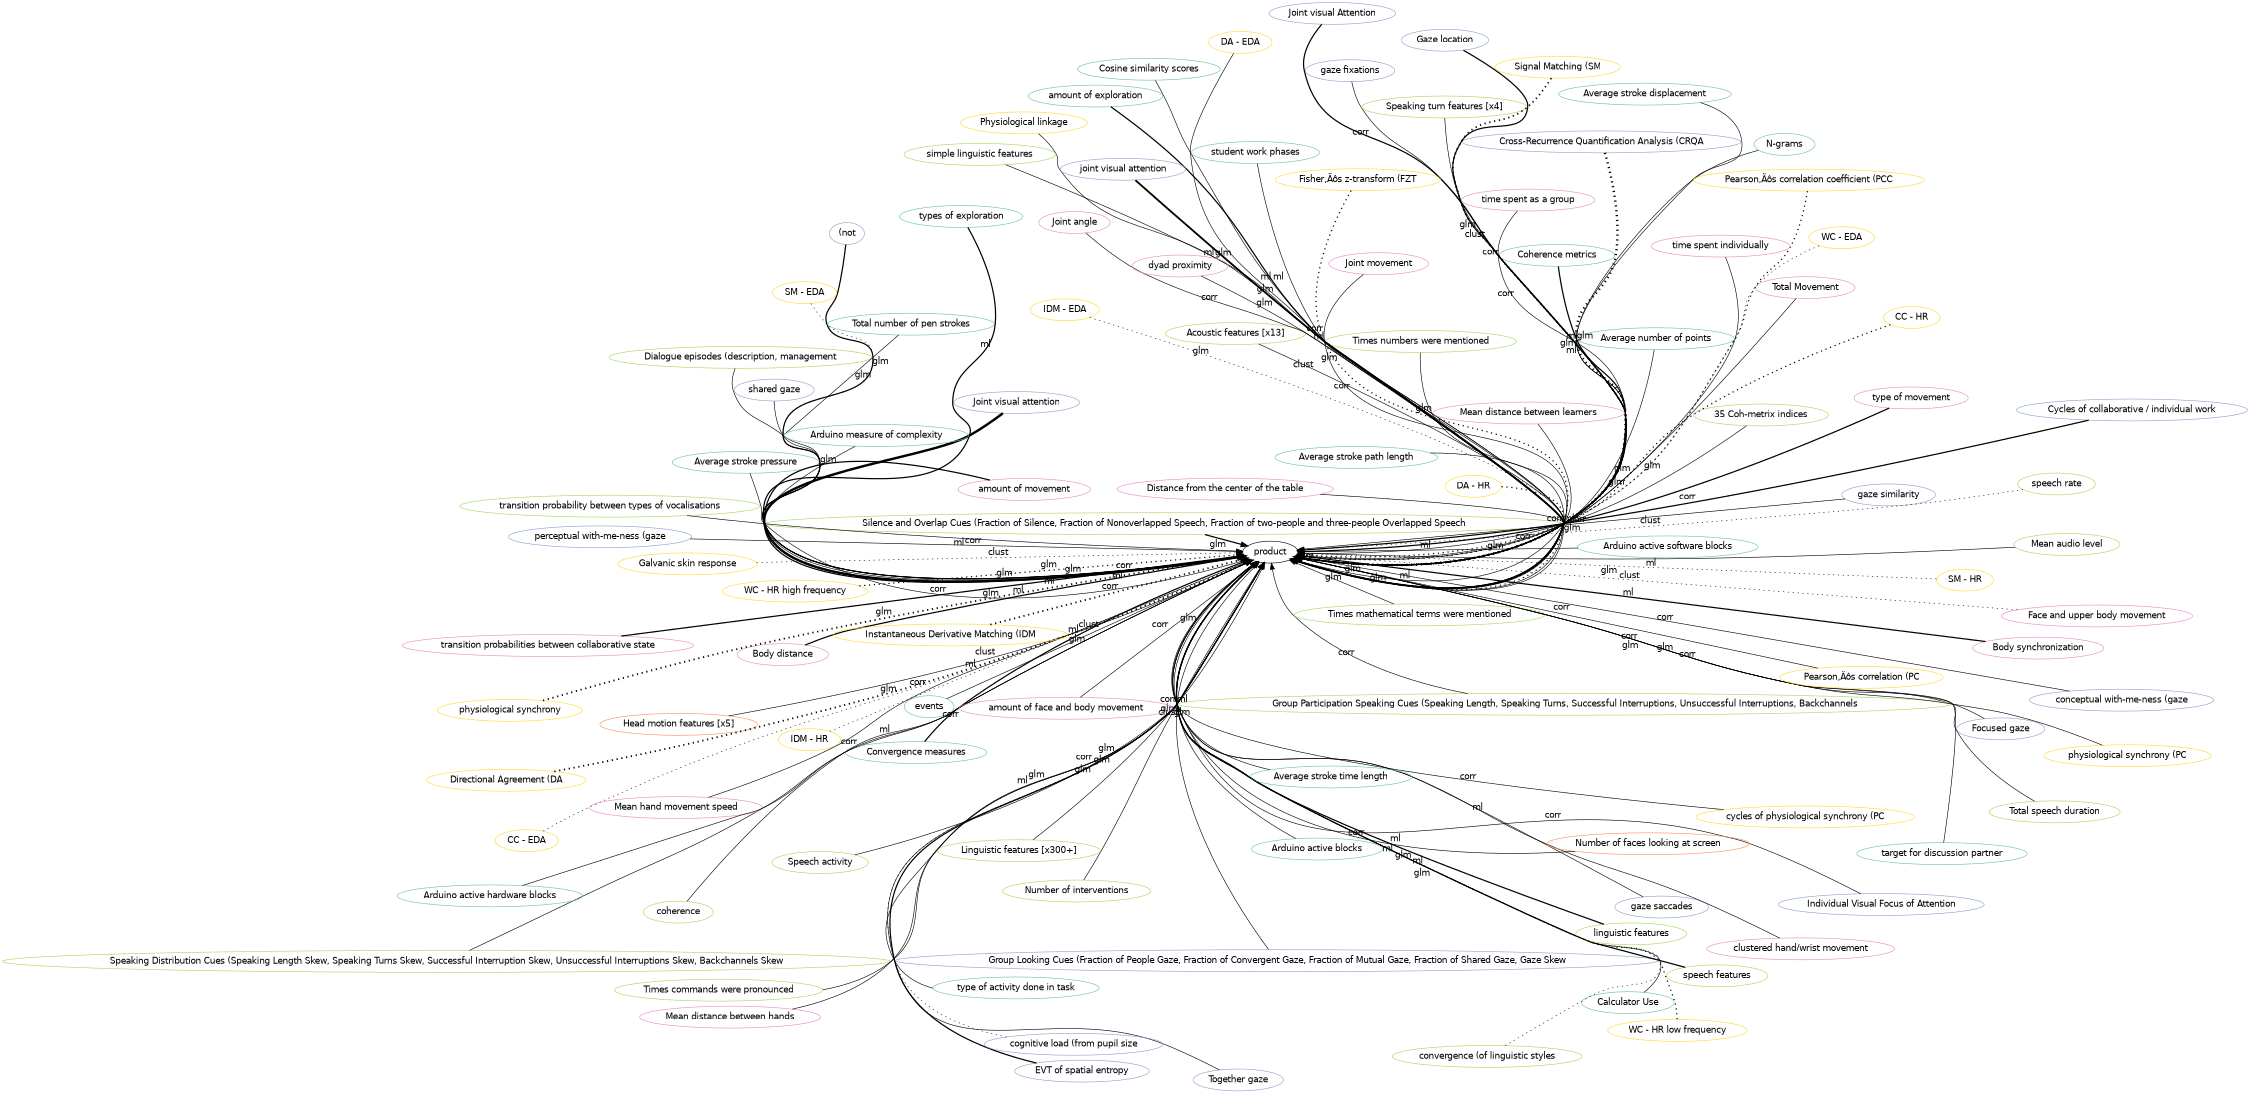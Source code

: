 digraph world {
        size="15,15";
        layout=neato
        graph [fontname = "helvetica"];
        node [fontname = "helvetica", colorscheme=set28];
        edge [fontname = "helvetica", colorscheme=set28];

	"product" [href="index.svg"];
	"Focused gaze" [href="https://scholar.google.com/scholar?hl=en&q=An%20Interactive%20Table%20for%20Supporting%20Participation%20Balance%20in%20Face-to-Face%20Collaborative%20Learning", color="3"];
	"Together gaze" [href="https://scholar.google.com/scholar?hl=en&q=An%20Interactive%20Table%20for%20Supporting%20Participation%20Balance%20in%20Face-to-Face%20Collaborative%20Learning", color="3"];
	"Physiological linkage" [href="https://scholar.google.com/scholar?hl=en&q=An%20Interactive%20Table%20for%20Supporting%20Participation%20Balance%20in%20Face-to-Face%20Collaborative%20Learning", color="6"];
	"Group Participation Speaking Cues (Speaking Length, Speaking Turns, Successful Interruptions, Unsuccessful Interruptions, Backchannels" [href="https://scholar.google.com/scholar?hl=en&q=An%20Interactive%20Table%20for%20Supporting%20Participation%20Balance%20in%20Face-to-Face%20Collaborative%20Learning", color="5"];
	"Silence and Overlap Cues (Fraction of Silence, Fraction of Nonoverlapped Speech, Fraction of two-people and three-people Overlapped Speech" [href="https://scholar.google.com/scholar?hl=en&q=An%20Interactive%20Table%20for%20Supporting%20Participation%20Balance%20in%20Face-to-Face%20Collaborative%20Learning", color="5"];
	"Speaking Distribution Cues (Speaking Length Skew, Speaking Turns Skew, Successful Interruption Skew, Unsuccessful Interruptions Skew, Backchannels Skew" [href="https://scholar.google.com/scholar?hl=en&q=An%20Interactive%20Table%20for%20Supporting%20Participation%20Balance%20in%20Face-to-Face%20Collaborative%20Learning", color="5"];
	"Individual Visual Focus of Attention" [href="https://scholar.google.com/scholar?hl=en&q=An%20Interactive%20Table%20for%20Supporting%20Participation%20Balance%20in%20Face-to-Face%20Collaborative%20Learning", color="3"];
	"Group Looking Cues (Fraction of People Gaze, Fraction of Convergent Gaze, Fraction of Mutual Gaze, Fraction of Shared Gaze, Gaze Skew" [href="https://scholar.google.com/scholar?hl=en&q=An%20Interactive%20Table%20for%20Supporting%20Participation%20Balance%20in%20Face-to-Face%20Collaborative%20Learning", color="3"];
	"Silence and Overlap Cues (Fraction of Silence, Fraction of Nonoverlapped Speech, Fraction of two-people and three-people Overlapped Speech" [href="https://scholar.google.com/scholar?hl=en&q=An%20Interactive%20Table%20for%20Supporting%20Participation%20Balance%20in%20Face-to-Face%20Collaborative%20Learning", color="5"];
	"speech features" [href="https://scholar.google.com/scholar?hl=en&q=An%20Interactive%20Table%20for%20Supporting%20Participation%20Balance%20in%20Face-to-Face%20Collaborative%20Learning", color="5"];
	"linguistic features" [href="https://scholar.google.com/scholar?hl=en&q=An%20Interactive%20Table%20for%20Supporting%20Participation%20Balance%20in%20Face-to-Face%20Collaborative%20Learning", color="5"];
	"speech features" [href="https://scholar.google.com/scholar?hl=en&q=An%20Interactive%20Table%20for%20Supporting%20Participation%20Balance%20in%20Face-to-Face%20Collaborative%20Learning", color="5"];
	"linguistic features" [href="https://scholar.google.com/scholar?hl=en&q=An%20Interactive%20Table%20for%20Supporting%20Participation%20Balance%20in%20Face-to-Face%20Collaborative%20Learning", color="5"];
	"perceptual with-me-ness (gaze" [href="https://scholar.google.com/scholar?hl=en&q=An%20Interactive%20Table%20for%20Supporting%20Participation%20Balance%20in%20Face-to-Face%20Collaborative%20Learning", color="3"];
	"conceptual with-me-ness (gaze" [href="https://scholar.google.com/scholar?hl=en&q=An%20Interactive%20Table%20for%20Supporting%20Participation%20Balance%20in%20Face-to-Face%20Collaborative%20Learning", color="3"];
	"gaze similarity" [href="https://scholar.google.com/scholar?hl=en&q=An%20Interactive%20Table%20for%20Supporting%20Participation%20Balance%20in%20Face-to-Face%20Collaborative%20Learning", color="3"];
	"gaze fixations" [href="https://scholar.google.com/scholar?hl=en&q=An%20Interactive%20Table%20for%20Supporting%20Participation%20Balance%20in%20Face-to-Face%20Collaborative%20Learning", color="3"];
	"gaze saccades" [href="https://scholar.google.com/scholar?hl=en&q=An%20Interactive%20Table%20for%20Supporting%20Participation%20Balance%20in%20Face-to-Face%20Collaborative%20Learning", color="3"];
	"clustered hand/wrist movement" [href="https://scholar.google.com/scholar?hl=en&q=An%20Interactive%20Table%20for%20Supporting%20Participation%20Balance%20in%20Face-to-Face%20Collaborative%20Learning", color="4"];
	"(not" [href="https://scholar.google.com/scholar?hl=en&q=An%20Interactive%20Table%20for%20Supporting%20Participation%20Balance%20in%20Face-to-Face%20Collaborative%20Learning", color="3"];
	"(not" [href="https://scholar.google.com/scholar?hl=en&q=An%20Interactive%20Table%20for%20Supporting%20Participation%20Balance%20in%20Face-to-Face%20Collaborative%20Learning", color="3"];
	"Dialogue episodes (description, management" [href="https://scholar.google.com/scholar?hl=en&q=An%20Interactive%20Table%20for%20Supporting%20Participation%20Balance%20in%20Face-to-Face%20Collaborative%20Learning", color="5"];
	"Joint visual attention" [href="https://scholar.google.com/scholar?hl=en&q=An%20Interactive%20Table%20for%20Supporting%20Participation%20Balance%20in%20Face-to-Face%20Collaborative%20Learning", color="3"];
	"events" [href="https://scholar.google.com/scholar?hl=en&q=An%20Interactive%20Table%20for%20Supporting%20Participation%20Balance%20in%20Face-to-Face%20Collaborative%20Learning", color="1"];
	"Joint visual attention" [href="https://scholar.google.com/scholar?hl=en&q=An%20Interactive%20Table%20for%20Supporting%20Participation%20Balance%20in%20Face-to-Face%20Collaborative%20Learning", color="3"];
	"Convergence measures" [href="https://scholar.google.com/scholar?hl=en&q=An%20Interactive%20Table%20for%20Supporting%20Participation%20Balance%20in%20Face-to-Face%20Collaborative%20Learning", color="1"];
	"Joint visual attention" [href="https://scholar.google.com/scholar?hl=en&q=An%20Interactive%20Table%20for%20Supporting%20Participation%20Balance%20in%20Face-to-Face%20Collaborative%20Learning", color="3"];
	"Coherence metrics" [href="https://scholar.google.com/scholar?hl=en&q=An%20Interactive%20Table%20for%20Supporting%20Participation%20Balance%20in%20Face-to-Face%20Collaborative%20Learning", color="1"];
	"N-grams" [href="https://scholar.google.com/scholar?hl=en&q=An%20Interactive%20Table%20for%20Supporting%20Participation%20Balance%20in%20Face-to-Face%20Collaborative%20Learning", color="1"];
	"Cosine similarity scores" [href="https://scholar.google.com/scholar?hl=en&q=An%20Interactive%20Table%20for%20Supporting%20Participation%20Balance%20in%20Face-to-Face%20Collaborative%20Learning", color="1"];
	"Convergence measures" [href="https://scholar.google.com/scholar?hl=en&q=An%20Interactive%20Table%20for%20Supporting%20Participation%20Balance%20in%20Face-to-Face%20Collaborative%20Learning", color="1"];
	"Coherence metrics" [href="https://scholar.google.com/scholar?hl=en&q=An%20Interactive%20Table%20for%20Supporting%20Participation%20Balance%20in%20Face-to-Face%20Collaborative%20Learning", color="1"];
	"Joint visual attention" [href="https://scholar.google.com/scholar?hl=en&q=An%20Interactive%20Table%20for%20Supporting%20Participation%20Balance%20in%20Face-to-Face%20Collaborative%20Learning", color="3"];
	"Calculator Use" [href="https://scholar.google.com/scholar?hl=en&q=An%20Interactive%20Table%20for%20Supporting%20Participation%20Balance%20in%20Face-to-Face%20Collaborative%20Learning", color="1"];
	"Total Movement" [href="https://scholar.google.com/scholar?hl=en&q=An%20Interactive%20Table%20for%20Supporting%20Participation%20Balance%20in%20Face-to-Face%20Collaborative%20Learning", color="4"];
	"Distance from the center of the table" [href="https://scholar.google.com/scholar?hl=en&q=An%20Interactive%20Table%20for%20Supporting%20Participation%20Balance%20in%20Face-to-Face%20Collaborative%20Learning", color="4"];
	"Number of interventions" [href="https://scholar.google.com/scholar?hl=en&q=An%20Interactive%20Table%20for%20Supporting%20Participation%20Balance%20in%20Face-to-Face%20Collaborative%20Learning", color="5"];
	"Total speech duration" [href="https://scholar.google.com/scholar?hl=en&q=An%20Interactive%20Table%20for%20Supporting%20Participation%20Balance%20in%20Face-to-Face%20Collaborative%20Learning", color="5"];
	"Times numbers were mentioned" [href="https://scholar.google.com/scholar?hl=en&q=An%20Interactive%20Table%20for%20Supporting%20Participation%20Balance%20in%20Face-to-Face%20Collaborative%20Learning", color="5"];
	"Times mathematical terms were mentioned" [href="https://scholar.google.com/scholar?hl=en&q=An%20Interactive%20Table%20for%20Supporting%20Participation%20Balance%20in%20Face-to-Face%20Collaborative%20Learning", color="5"];
	"Times commands were pronounced" [href="https://scholar.google.com/scholar?hl=en&q=An%20Interactive%20Table%20for%20Supporting%20Participation%20Balance%20in%20Face-to-Face%20Collaborative%20Learning", color="5"];
	"Total number of pen strokes" [href="https://scholar.google.com/scholar?hl=en&q=An%20Interactive%20Table%20for%20Supporting%20Participation%20Balance%20in%20Face-to-Face%20Collaborative%20Learning", color="1"];
	"Average number of points" [href="https://scholar.google.com/scholar?hl=en&q=An%20Interactive%20Table%20for%20Supporting%20Participation%20Balance%20in%20Face-to-Face%20Collaborative%20Learning", color="1"];
	"Average stroke time length" [href="https://scholar.google.com/scholar?hl=en&q=An%20Interactive%20Table%20for%20Supporting%20Participation%20Balance%20in%20Face-to-Face%20Collaborative%20Learning", color="1"];
	"Average stroke path length" [href="https://scholar.google.com/scholar?hl=en&q=An%20Interactive%20Table%20for%20Supporting%20Participation%20Balance%20in%20Face-to-Face%20Collaborative%20Learning", color="1"];
	"Average stroke displacement" [href="https://scholar.google.com/scholar?hl=en&q=An%20Interactive%20Table%20for%20Supporting%20Participation%20Balance%20in%20Face-to-Face%20Collaborative%20Learning", color="1"];
	"Average stroke pressure" [href="https://scholar.google.com/scholar?hl=en&q=An%20Interactive%20Table%20for%20Supporting%20Participation%20Balance%20in%20Face-to-Face%20Collaborative%20Learning", color="1"];
	"transition probability between types of vocalisations" [href="https://scholar.google.com/scholar?hl=en&q=An%20Interactive%20Table%20for%20Supporting%20Participation%20Balance%20in%20Face-to-Face%20Collaborative%20Learning", color="5"];
	"amount of exploration" [href="https://scholar.google.com/scholar?hl=en&q=An%20Interactive%20Table%20for%20Supporting%20Participation%20Balance%20in%20Face-to-Face%20Collaborative%20Learning", color="1"];
	"types of exploration" [href="https://scholar.google.com/scholar?hl=en&q=An%20Interactive%20Table%20for%20Supporting%20Participation%20Balance%20in%20Face-to-Face%20Collaborative%20Learning", color="1"];
	"amount of movement" [href="https://scholar.google.com/scholar?hl=en&q=An%20Interactive%20Table%20for%20Supporting%20Participation%20Balance%20in%20Face-to-Face%20Collaborative%20Learning", color="4"];
	"type of movement" [href="https://scholar.google.com/scholar?hl=en&q=An%20Interactive%20Table%20for%20Supporting%20Participation%20Balance%20in%20Face-to-Face%20Collaborative%20Learning", color="4"];
	"Body synchronization" [href="https://scholar.google.com/scholar?hl=en&q=An%20Interactive%20Table%20for%20Supporting%20Participation%20Balance%20in%20Face-to-Face%20Collaborative%20Learning", color="4"];
	"Body distance" [href="https://scholar.google.com/scholar?hl=en&q=An%20Interactive%20Table%20for%20Supporting%20Participation%20Balance%20in%20Face-to-Face%20Collaborative%20Learning", color="4"];
	"amount of exploration" [href="https://scholar.google.com/scholar?hl=en&q=An%20Interactive%20Table%20for%20Supporting%20Participation%20Balance%20in%20Face-to-Face%20Collaborative%20Learning", color="1"];
	"types of exploration" [href="https://scholar.google.com/scholar?hl=en&q=An%20Interactive%20Table%20for%20Supporting%20Participation%20Balance%20in%20Face-to-Face%20Collaborative%20Learning", color="1"];
	"amount of movement" [href="https://scholar.google.com/scholar?hl=en&q=An%20Interactive%20Table%20for%20Supporting%20Participation%20Balance%20in%20Face-to-Face%20Collaborative%20Learning", color="4"];
	"type of movement" [href="https://scholar.google.com/scholar?hl=en&q=An%20Interactive%20Table%20for%20Supporting%20Participation%20Balance%20in%20Face-to-Face%20Collaborative%20Learning", color="4"];
	"Body synchronization" [href="https://scholar.google.com/scholar?hl=en&q=An%20Interactive%20Table%20for%20Supporting%20Participation%20Balance%20in%20Face-to-Face%20Collaborative%20Learning", color="4"];
	"Body distance" [href="https://scholar.google.com/scholar?hl=en&q=An%20Interactive%20Table%20for%20Supporting%20Participation%20Balance%20in%20Face-to-Face%20Collaborative%20Learning", color="4"];
	"physiological synchrony (PC" [href="https://scholar.google.com/scholar?hl=en&q=An%20Interactive%20Table%20for%20Supporting%20Participation%20Balance%20in%20Face-to-Face%20Collaborative%20Learning", color="6"];
	"cycles of physiological synchrony (PC" [href="https://scholar.google.com/scholar?hl=en&q=An%20Interactive%20Table%20for%20Supporting%20Participation%20Balance%20in%20Face-to-Face%20Collaborative%20Learning", color="6"];
	"speech rate" [href="https://scholar.google.com/scholar?hl=en&q=An%20Interactive%20Table%20for%20Supporting%20Participation%20Balance%20in%20Face-to-Face%20Collaborative%20Learning", color="5"];
	"Face and upper body movement" [href="https://scholar.google.com/scholar?hl=en&q=An%20Interactive%20Table%20for%20Supporting%20Participation%20Balance%20in%20Face-to-Face%20Collaborative%20Learning", color="4"];
	"Galvanic skin response" [href="https://scholar.google.com/scholar?hl=en&q=An%20Interactive%20Table%20for%20Supporting%20Participation%20Balance%20in%20Face-to-Face%20Collaborative%20Learning", color="6"];
	"Cycles of collaborative / individual work" [href="https://scholar.google.com/scholar?hl=en&q=An%20Interactive%20Table%20for%20Supporting%20Participation%20Balance%20in%20Face-to-Face%20Collaborative%20Learning", color="3"];
	"Cycles of collaborative / individual work" [href="https://scholar.google.com/scholar?hl=en&q=An%20Interactive%20Table%20for%20Supporting%20Participation%20Balance%20in%20Face-to-Face%20Collaborative%20Learning", color="3"];
	"Gaze location" [href="https://scholar.google.com/scholar?hl=en&q=An%20Interactive%20Table%20for%20Supporting%20Participation%20Balance%20in%20Face-to-Face%20Collaborative%20Learning", color="3"];
	"Gaze location" [href="https://scholar.google.com/scholar?hl=en&q=An%20Interactive%20Table%20for%20Supporting%20Participation%20Balance%20in%20Face-to-Face%20Collaborative%20Learning", color="3"];
	"Joint visual Attention" [href="https://scholar.google.com/scholar?hl=en&q=An%20Interactive%20Table%20for%20Supporting%20Participation%20Balance%20in%20Face-to-Face%20Collaborative%20Learning", color="3"];
	"Joint visual Attention" [href="https://scholar.google.com/scholar?hl=en&q=An%20Interactive%20Table%20for%20Supporting%20Participation%20Balance%20in%20Face-to-Face%20Collaborative%20Learning", color="3"];
	"Cross-Recurrence Quantification Analysis (CRQA" [href="https://scholar.google.com/scholar?hl=en&q=An%20Interactive%20Table%20for%20Supporting%20Participation%20Balance%20in%20Face-to-Face%20Collaborative%20Learning", color="3"];
	"Cross-Recurrence Quantification Analysis (CRQA" [href="https://scholar.google.com/scholar?hl=en&q=An%20Interactive%20Table%20for%20Supporting%20Participation%20Balance%20in%20Face-to-Face%20Collaborative%20Learning", color="3"];
	"Cross-Recurrence Quantification Analysis (CRQA" [href="https://scholar.google.com/scholar?hl=en&q=An%20Interactive%20Table%20for%20Supporting%20Participation%20Balance%20in%20Face-to-Face%20Collaborative%20Learning", color="3"];
	"Cross-Recurrence Quantification Analysis (CRQA" [href="https://scholar.google.com/scholar?hl=en&q=An%20Interactive%20Table%20for%20Supporting%20Participation%20Balance%20in%20Face-to-Face%20Collaborative%20Learning", color="3"];
	"convergence (of linguistic styles" [href="https://scholar.google.com/scholar?hl=en&q=An%20Interactive%20Table%20for%20Supporting%20Participation%20Balance%20in%20Face-to-Face%20Collaborative%20Learning", color="5"];
	"coherence" [href="https://scholar.google.com/scholar?hl=en&q=An%20Interactive%20Table%20for%20Supporting%20Participation%20Balance%20in%20Face-to-Face%20Collaborative%20Learning", color="5"];
	"simple linguistic features" [href="https://scholar.google.com/scholar?hl=en&q=An%20Interactive%20Table%20for%20Supporting%20Participation%20Balance%20in%20Face-to-Face%20Collaborative%20Learning", color="5"];
	"35 Coh-metrix indices" [href="https://scholar.google.com/scholar?hl=en&q=An%20Interactive%20Table%20for%20Supporting%20Participation%20Balance%20in%20Face-to-Face%20Collaborative%20Learning", color="5"];
	"SM - EDA" [href="https://scholar.google.com/scholar?hl=en&q=An%20Interactive%20Table%20for%20Supporting%20Participation%20Balance%20in%20Face-to-Face%20Collaborative%20Learning", color="6"];
	"IDM - EDA" [href="https://scholar.google.com/scholar?hl=en&q=An%20Interactive%20Table%20for%20Supporting%20Participation%20Balance%20in%20Face-to-Face%20Collaborative%20Learning", color="6"];
	"DA - EDA" [href="https://scholar.google.com/scholar?hl=en&q=An%20Interactive%20Table%20for%20Supporting%20Participation%20Balance%20in%20Face-to-Face%20Collaborative%20Learning", color="6"];
	"CC - EDA" [href="https://scholar.google.com/scholar?hl=en&q=An%20Interactive%20Table%20for%20Supporting%20Participation%20Balance%20in%20Face-to-Face%20Collaborative%20Learning", color="6"];
	"WC - EDA" [href="https://scholar.google.com/scholar?hl=en&q=An%20Interactive%20Table%20for%20Supporting%20Participation%20Balance%20in%20Face-to-Face%20Collaborative%20Learning", color="6"];
	"SM - HR" [href="https://scholar.google.com/scholar?hl=en&q=An%20Interactive%20Table%20for%20Supporting%20Participation%20Balance%20in%20Face-to-Face%20Collaborative%20Learning", color="6"];
	"IDM - HR" [href="https://scholar.google.com/scholar?hl=en&q=An%20Interactive%20Table%20for%20Supporting%20Participation%20Balance%20in%20Face-to-Face%20Collaborative%20Learning", color="6"];
	"DA - HR" [href="https://scholar.google.com/scholar?hl=en&q=An%20Interactive%20Table%20for%20Supporting%20Participation%20Balance%20in%20Face-to-Face%20Collaborative%20Learning", color="6"];
	"CC - HR" [href="https://scholar.google.com/scholar?hl=en&q=An%20Interactive%20Table%20for%20Supporting%20Participation%20Balance%20in%20Face-to-Face%20Collaborative%20Learning", color="6"];
	"WC - HR low frequency" [href="https://scholar.google.com/scholar?hl=en&q=An%20Interactive%20Table%20for%20Supporting%20Participation%20Balance%20in%20Face-to-Face%20Collaborative%20Learning", color="6"];
	"WC - HR high frequency" [href="https://scholar.google.com/scholar?hl=en&q=An%20Interactive%20Table%20for%20Supporting%20Participation%20Balance%20in%20Face-to-Face%20Collaborative%20Learning", color="6"];
	"DA - HR" [href="https://scholar.google.com/scholar?hl=en&q=An%20Interactive%20Table%20for%20Supporting%20Participation%20Balance%20in%20Face-to-Face%20Collaborative%20Learning", color="6"];
	"CC - HR" [href="https://scholar.google.com/scholar?hl=en&q=An%20Interactive%20Table%20for%20Supporting%20Participation%20Balance%20in%20Face-to-Face%20Collaborative%20Learning", color="6"];
	"WC - HR low frequency" [href="https://scholar.google.com/scholar?hl=en&q=An%20Interactive%20Table%20for%20Supporting%20Participation%20Balance%20in%20Face-to-Face%20Collaborative%20Learning", color="6"];
	"WC - HR high frequency" [href="https://scholar.google.com/scholar?hl=en&q=An%20Interactive%20Table%20for%20Supporting%20Participation%20Balance%20in%20Face-to-Face%20Collaborative%20Learning", color="6"];
	"EVT of spatial entropy" [href="https://scholar.google.com/scholar?hl=en&q=An%20Interactive%20Table%20for%20Supporting%20Participation%20Balance%20in%20Face-to-Face%20Collaborative%20Learning", color="3"];
	"EVT of spatial entropy" [href="https://scholar.google.com/scholar?hl=en&q=An%20Interactive%20Table%20for%20Supporting%20Participation%20Balance%20in%20Face-to-Face%20Collaborative%20Learning", color="3"];
	"Speaking turn features [x4]" [href="https://scholar.google.com/scholar?hl=en&q=An%20Interactive%20Table%20for%20Supporting%20Participation%20Balance%20in%20Face-to-Face%20Collaborative%20Learning", color="5"];
	"Acoustic features [x13]" [href="https://scholar.google.com/scholar?hl=en&q=An%20Interactive%20Table%20for%20Supporting%20Participation%20Balance%20in%20Face-to-Face%20Collaborative%20Learning", color="5"];
	"Head motion features [x5]" [href="https://scholar.google.com/scholar?hl=en&q=An%20Interactive%20Table%20for%20Supporting%20Participation%20Balance%20in%20Face-to-Face%20Collaborative%20Learning", color="2"];
	"Linguistic features [x300+]" [href="https://scholar.google.com/scholar?hl=en&q=An%20Interactive%20Table%20for%20Supporting%20Participation%20Balance%20in%20Face-to-Face%20Collaborative%20Learning", color="5"];
	"Number of faces looking at screen" [href="https://scholar.google.com/scholar?hl=en&q=An%20Interactive%20Table%20for%20Supporting%20Participation%20Balance%20in%20Face-to-Face%20Collaborative%20Learning", color="2"];
	"Mean distance between learners" [href="https://scholar.google.com/scholar?hl=en&q=An%20Interactive%20Table%20for%20Supporting%20Participation%20Balance%20in%20Face-to-Face%20Collaborative%20Learning", color="4"];
	"Mean distance between hands" [href="https://scholar.google.com/scholar?hl=en&q=An%20Interactive%20Table%20for%20Supporting%20Participation%20Balance%20in%20Face-to-Face%20Collaborative%20Learning", color="4"];
	"Mean hand movement speed" [href="https://scholar.google.com/scholar?hl=en&q=An%20Interactive%20Table%20for%20Supporting%20Participation%20Balance%20in%20Face-to-Face%20Collaborative%20Learning", color="4"];
	"Mean audio level" [href="https://scholar.google.com/scholar?hl=en&q=An%20Interactive%20Table%20for%20Supporting%20Participation%20Balance%20in%20Face-to-Face%20Collaborative%20Learning", color="5"];
	"Arduino measure of complexity" [href="https://scholar.google.com/scholar?hl=en&q=An%20Interactive%20Table%20for%20Supporting%20Participation%20Balance%20in%20Face-to-Face%20Collaborative%20Learning", color="1"];
	"Arduino active hardware blocks" [href="https://scholar.google.com/scholar?hl=en&q=An%20Interactive%20Table%20for%20Supporting%20Participation%20Balance%20in%20Face-to-Face%20Collaborative%20Learning", color="1"];
	"Arduino active software blocks" [href="https://scholar.google.com/scholar?hl=en&q=An%20Interactive%20Table%20for%20Supporting%20Participation%20Balance%20in%20Face-to-Face%20Collaborative%20Learning", color="1"];
	"Arduino active blocks" [href="https://scholar.google.com/scholar?hl=en&q=An%20Interactive%20Table%20for%20Supporting%20Participation%20Balance%20in%20Face-to-Face%20Collaborative%20Learning", color="1"];
	"student work phases" [href="https://scholar.google.com/scholar?hl=en&q=An%20Interactive%20Table%20for%20Supporting%20Participation%20Balance%20in%20Face-to-Face%20Collaborative%20Learning", color="1"];
	"joint visual attention" [href="https://scholar.google.com/scholar?hl=en&q=An%20Interactive%20Table%20for%20Supporting%20Participation%20Balance%20in%20Face-to-Face%20Collaborative%20Learning", color="3"];
	"joint visual attention" [href="https://scholar.google.com/scholar?hl=en&q=An%20Interactive%20Table%20for%20Supporting%20Participation%20Balance%20in%20Face-to-Face%20Collaborative%20Learning", color="3"];
	"Joint movement" [href="https://scholar.google.com/scholar?hl=en&q=An%20Interactive%20Table%20for%20Supporting%20Participation%20Balance%20in%20Face-to-Face%20Collaborative%20Learning", color="4"];
	"Joint angle" [href="https://scholar.google.com/scholar?hl=en&q=An%20Interactive%20Table%20for%20Supporting%20Participation%20Balance%20in%20Face-to-Face%20Collaborative%20Learning", color="4"];
	"dyad proximity" [href="https://scholar.google.com/scholar?hl=en&q=An%20Interactive%20Table%20for%20Supporting%20Participation%20Balance%20in%20Face-to-Face%20Collaborative%20Learning", color="4"];
	"joint visual attention" [href="https://scholar.google.com/scholar?hl=en&q=An%20Interactive%20Table%20for%20Supporting%20Participation%20Balance%20in%20Face-to-Face%20Collaborative%20Learning", color="3"];
	"cognitive load (from pupil size" [href="https://scholar.google.com/scholar?hl=en&q=An%20Interactive%20Table%20for%20Supporting%20Participation%20Balance%20in%20Face-to-Face%20Collaborative%20Learning", color="3"];
	"Signal Matching (SM" [href="https://scholar.google.com/scholar?hl=en&q=An%20Interactive%20Table%20for%20Supporting%20Participation%20Balance%20in%20Face-to-Face%20Collaborative%20Learning", color="6"];
	"Directional Agreement (DA" [href="https://scholar.google.com/scholar?hl=en&q=An%20Interactive%20Table%20for%20Supporting%20Participation%20Balance%20in%20Face-to-Face%20Collaborative%20Learning", color="6"];
	"Pearson‚Äôs correlation coefficient (PCC" [href="https://scholar.google.com/scholar?hl=en&q=An%20Interactive%20Table%20for%20Supporting%20Participation%20Balance%20in%20Face-to-Face%20Collaborative%20Learning", color="6"];
	"Fisher‚Äôs z-transform (FZT" [href="https://scholar.google.com/scholar?hl=en&q=An%20Interactive%20Table%20for%20Supporting%20Participation%20Balance%20in%20Face-to-Face%20Collaborative%20Learning", color="6"];
	"Instantaneous Derivative Matching (IDM" [href="https://scholar.google.com/scholar?hl=en&q=An%20Interactive%20Table%20for%20Supporting%20Participation%20Balance%20in%20Face-to-Face%20Collaborative%20Learning", color="6"];
	"Signal Matching (SM" [href="https://scholar.google.com/scholar?hl=en&q=An%20Interactive%20Table%20for%20Supporting%20Participation%20Balance%20in%20Face-to-Face%20Collaborative%20Learning", color="6"];
	"Instantaneous Derivative Matching (IDM" [href="https://scholar.google.com/scholar?hl=en&q=An%20Interactive%20Table%20for%20Supporting%20Participation%20Balance%20in%20Face-to-Face%20Collaborative%20Learning", color="6"];
	"Pearson‚Äôs correlation coefficient (PCC" [href="https://scholar.google.com/scholar?hl=en&q=An%20Interactive%20Table%20for%20Supporting%20Participation%20Balance%20in%20Face-to-Face%20Collaborative%20Learning", color="6"];
	"Fisher‚Äôs z-transform (FZT" [href="https://scholar.google.com/scholar?hl=en&q=An%20Interactive%20Table%20for%20Supporting%20Participation%20Balance%20in%20Face-to-Face%20Collaborative%20Learning", color="6"];
	"Directional Agreement (DA" [href="https://scholar.google.com/scholar?hl=en&q=An%20Interactive%20Table%20for%20Supporting%20Participation%20Balance%20in%20Face-to-Face%20Collaborative%20Learning", color="6"];
	"type of activity done in task" [href="https://scholar.google.com/scholar?hl=en&q=An%20Interactive%20Table%20for%20Supporting%20Participation%20Balance%20in%20Face-to-Face%20Collaborative%20Learning", color="1"];
	"amount of face and body movement" [href="https://scholar.google.com/scholar?hl=en&q=An%20Interactive%20Table%20for%20Supporting%20Participation%20Balance%20in%20Face-to-Face%20Collaborative%20Learning", color="4"];
	"target for discussion partner" [href="https://scholar.google.com/scholar?hl=en&q=An%20Interactive%20Table%20for%20Supporting%20Participation%20Balance%20in%20Face-to-Face%20Collaborative%20Learning", color="1"];
	"Signal Matching (SM" [href="https://scholar.google.com/scholar?hl=en&q=An%20Interactive%20Table%20for%20Supporting%20Participation%20Balance%20in%20Face-to-Face%20Collaborative%20Learning", color="6"];
	"Instantaneous Derivative Matching (IDM" [href="https://scholar.google.com/scholar?hl=en&q=An%20Interactive%20Table%20for%20Supporting%20Participation%20Balance%20in%20Face-to-Face%20Collaborative%20Learning", color="6"];
	"Directional Agreement (DA" [href="https://scholar.google.com/scholar?hl=en&q=An%20Interactive%20Table%20for%20Supporting%20Participation%20Balance%20in%20Face-to-Face%20Collaborative%20Learning", color="6"];
	"Pearson‚Äôs correlation (PC" [href="https://scholar.google.com/scholar?hl=en&q=An%20Interactive%20Table%20for%20Supporting%20Participation%20Balance%20in%20Face-to-Face%20Collaborative%20Learning", color="6"];
	"Speech activity" [href="https://scholar.google.com/scholar?hl=en&q=An%20Interactive%20Table%20for%20Supporting%20Participation%20Balance%20in%20Face-to-Face%20Collaborative%20Learning", color="5"];
	"time spent individually" [href="https://scholar.google.com/scholar?hl=en&q=An%20Interactive%20Table%20for%20Supporting%20Participation%20Balance%20in%20Face-to-Face%20Collaborative%20Learning", color="4"];
	"time spent as a group" [href="https://scholar.google.com/scholar?hl=en&q=An%20Interactive%20Table%20for%20Supporting%20Participation%20Balance%20in%20Face-to-Face%20Collaborative%20Learning", color="4"];
	"transition probabilities between collaborative state" [href="https://scholar.google.com/scholar?hl=en&q=An%20Interactive%20Table%20for%20Supporting%20Participation%20Balance%20in%20Face-to-Face%20Collaborative%20Learning", color="4"];
	"transition probabilities between collaborative state" [href="https://scholar.google.com/scholar?hl=en&q=An%20Interactive%20Table%20for%20Supporting%20Participation%20Balance%20in%20Face-to-Face%20Collaborative%20Learning", color="4"];
	"physiological synchrony" [href="https://scholar.google.com/scholar?hl=en&q=An%20Interactive%20Table%20for%20Supporting%20Participation%20Balance%20in%20Face-to-Face%20Collaborative%20Learning", color="6"];
	"physiological synchrony" [href="https://scholar.google.com/scholar?hl=en&q=An%20Interactive%20Table%20for%20Supporting%20Participation%20Balance%20in%20Face-to-Face%20Collaborative%20Learning", color="6"];
	"physiological synchrony" [href="https://scholar.google.com/scholar?hl=en&q=An%20Interactive%20Table%20for%20Supporting%20Participation%20Balance%20in%20Face-to-Face%20Collaborative%20Learning", color="6"];
	"shared gaze" [href="https://scholar.google.com/scholar?hl=en&q=An%20Interactive%20Table%20for%20Supporting%20Participation%20Balance%20in%20Face-to-Face%20Collaborative%20Learning", color="3"];
	"Focused gaze" -> "product" [label="glm", labeltooltip=1, style="solid", penwidth=1];
	"Together gaze" -> "product" [label="glm", labeltooltip=1, style="solid", penwidth=1];
	"Physiological linkage" -> "product" [label="glm", labeltooltip=1, style="solid", penwidth=1];
	"Group Participation Speaking Cues (Speaking Length, Speaking Turns, Successful Interruptions, Unsuccessful Interruptions, Backchannels" -> "product" [label="corr", labeltooltip=1, style="solid", penwidth=1];
	"Silence and Overlap Cues (Fraction of Silence, Fraction of Nonoverlapped Speech, Fraction of two-people and three-people Overlapped Speech" -> "product" [label="glm", labeltooltip=2, style="solid", penwidth=2];
	"Speaking Distribution Cues (Speaking Length Skew, Speaking Turns Skew, Successful Interruption Skew, Unsuccessful Interruptions Skew, Backchannels Skew" -> "product" [label="corr", labeltooltip=1, style="solid", penwidth=1];
	"Individual Visual Focus of Attention" -> "product" [label="corr", labeltooltip=1, style="solid", penwidth=1];
	"Group Looking Cues (Fraction of People Gaze, Fraction of Convergent Gaze, Fraction of Mutual Gaze, Fraction of Shared Gaze, Gaze Skew" -> "product" [label="corr", labeltooltip=1, style="solid", penwidth=1];
	"speech features" -> "product" [label="ml", labeltooltip=2, style="solid", penwidth=2];
	"linguistic features" -> "product" [label="ml", labeltooltip=2, style="solid", penwidth=2];
	"perceptual with-me-ness (gaze" -> "product" [label="corr", labeltooltip=1, style="solid", penwidth=1];
	"conceptual with-me-ness (gaze" -> "product" [label="corr", labeltooltip=1, style="solid", penwidth=1];
	"gaze similarity" -> "product" [label="corr", labeltooltip=1, style="solid", penwidth=1];
	"gaze fixations" -> "product" [label="", labeltooltip=1, style="solid", penwidth=1];
	"gaze saccades" -> "product" [label="", labeltooltip=1, style="solid", penwidth=1];
	"clustered hand/wrist movement" -> "product" [label="ml", labeltooltip=1, style="solid", penwidth=1];
	"(not" -> "product" [label="glm", labeltooltip=2, style="solid", penwidth=2];
	"Dialogue episodes (description, management" -> "product" [label="glm", labeltooltip=1, style="solid", penwidth=1];
	"Joint visual attention" -> "product" [label="corr", labeltooltip=4, style="solid", penwidth=4];
	"events" -> "product" [label="clust", labeltooltip=1, style="solid", penwidth=1];
	"Convergence measures" -> "product" [label="ml", labeltooltip=2, style="solid", penwidth=2];
	"Coherence metrics" -> "product" [label="ml", labeltooltip=2, style="solid", penwidth=2];
	"N-grams" -> "product" [label="ml", labeltooltip=1, style="solid", penwidth=1];
	"Cosine similarity scores" -> "product" [label="ml", labeltooltip=1, style="solid", penwidth=1];
	"Calculator Use" -> "product" [label="glm", labeltooltip=1, style="solid", penwidth=1];
	"Total Movement" -> "product" [label="glm", labeltooltip=1, style="solid", penwidth=1];
	"Distance from the center of the table" -> "product" [label="glm", labeltooltip=1, style="solid", penwidth=1];
	"Number of interventions" -> "product" [label="glm", labeltooltip=1, style="solid", penwidth=1];
	"Total speech duration" -> "product" [label="glm", labeltooltip=1, style="solid", penwidth=1];
	"Times numbers were mentioned" -> "product" [label="glm", labeltooltip=1, style="solid", penwidth=1];
	"Times mathematical terms were mentioned" -> "product" [label="glm", labeltooltip=1, style="solid", penwidth=1];
	"Times commands were pronounced" -> "product" [label="glm", labeltooltip=1, style="solid", penwidth=1];
	"Total number of pen strokes" -> "product" [label="glm", labeltooltip=1, style="solid", penwidth=1];
	"Average number of points" -> "product" [label="glm", labeltooltip=1, style="solid", penwidth=1];
	"Average stroke time length" -> "product" [label="glm", labeltooltip=1, style="solid", penwidth=1];
	"Average stroke path length" -> "product" [label="glm", labeltooltip=1, style="solid", penwidth=1];
	"Average stroke displacement" -> "product" [label="glm", labeltooltip=1, style="solid", penwidth=1];
	"Average stroke pressure" -> "product" [label="glm", labeltooltip=1, style="solid", penwidth=1];
	"transition probability between types of vocalisations" -> "product" [label="ml", labeltooltip=1, style="solid", penwidth=1];
	"amount of exploration" -> "product" [label="ml", labeltooltip=2, style="solid", penwidth=2];
	"types of exploration" -> "product" [label="ml", labeltooltip=2, style="solid", penwidth=2];
	"amount of movement" -> "product" [label="ml", labeltooltip=2, style="solid", penwidth=2];
	"type of movement" -> "product" [label="ml", labeltooltip=2, style="solid", penwidth=2];
	"Body synchronization" -> "product" [label="ml", labeltooltip=2, style="solid", penwidth=2];
	"Body distance" -> "product" [label="ml", labeltooltip=2, style="solid", penwidth=2];
	"physiological synchrony (PC" -> "product" [label="corr", labeltooltip=1, style="solid", penwidth=1];
	"cycles of physiological synchrony (PC" -> "product" [label="corr", labeltooltip=1, style="solid", penwidth=1];
	"speech rate" -> "product" [label="clust", labeltooltip=1, style="dotted", penwidth=1];
	"Face and upper body movement" -> "product" [label="clust", labeltooltip=1, style="dotted", penwidth=1];
	"Galvanic skin response" -> "product" [label="clust", labeltooltip=1, style="dotted", penwidth=1];
	"Cycles of collaborative / individual work" -> "product" [label="corr", labeltooltip=2, style="solid", penwidth=2];
	"Gaze location" -> "product" [label="glm", labeltooltip=2, style="solid", penwidth=2];
	"Joint visual Attention" -> "product" [label="corr", labeltooltip=2, style="solid", penwidth=2];
	"Cross-Recurrence Quantification Analysis (CRQA" -> "product" [label="glm", labeltooltip=4, style="dotted", penwidth=4];
	"convergence (of linguistic styles" -> "product" [label="corr", labeltooltip=1, style="dotted", penwidth=1];
	"coherence" -> "product" [label="corr", labeltooltip=1, style="solid", penwidth=1];
	"simple linguistic features" -> "product" [label="ml", labeltooltip=1, style="solid", penwidth=1];
	"35 Coh-metrix indices" -> "product" [label="corr", labeltooltip=1, style="solid", penwidth=1];
	"SM - EDA" -> "product" [label="glm", labeltooltip=1, style="dotted", penwidth=1];
	"IDM - EDA" -> "product" [label="glm", labeltooltip=1, style="dotted", penwidth=1];
	"DA - EDA" -> "product" [label="glm", labeltooltip=1, style="solid", penwidth=1];
	"CC - EDA" -> "product" [label="glm", labeltooltip=1, style="dotted", penwidth=1];
	"WC - EDA" -> "product" [label="glm", labeltooltip=1, style="dotted", penwidth=1];
	"SM - HR" -> "product" [label="glm", labeltooltip=1, style="dotted", penwidth=1];
	"IDM - HR" -> "product" [label="glm", labeltooltip=1, style="dotted", penwidth=1];
	"DA - HR" -> "product" [label="glm", labeltooltip=2, style="dotted", penwidth=2];
	"CC - HR" -> "product" [label="glm", labeltooltip=2, style="dotted", penwidth=2];
	"WC - HR low frequency" -> "product" [label="glm", labeltooltip=2, style="dotted", penwidth=2];
	"WC - HR high frequency" -> "product" [label="glm", labeltooltip=2, style="dotted", penwidth=2];
	"EVT of spatial entropy" -> "product" [label="glm", labeltooltip=2, style="solid", penwidth=2];
	"Speaking turn features [x4]" -> "product" [label="clust", labeltooltip=1, style="solid", penwidth=1];
	"Acoustic features [x13]" -> "product" [label="clust", labeltooltip=1, style="solid", penwidth=1];
	"Head motion features [x5]" -> "product" [label="clust", labeltooltip=1, style="solid", penwidth=1];
	"Linguistic features [x300+]" -> "product" [label="clust", labeltooltip=1, style="solid", penwidth=1];
	"Number of faces looking at screen" -> "product" [label="ml", labeltooltip=1, style="solid", penwidth=1];
	"Mean distance between learners" -> "product" [label="ml", labeltooltip=1, style="solid", penwidth=1];
	"Mean distance between hands" -> "product" [label="ml", labeltooltip=1, style="solid", penwidth=1];
	"Mean hand movement speed" -> "product" [label="ml", labeltooltip=1, style="solid", penwidth=1];
	"Mean audio level" -> "product" [label="ml", labeltooltip=1, style="solid", penwidth=1];
	"Arduino measure of complexity" -> "product" [label="ml", labeltooltip=1, style="solid", penwidth=1];
	"Arduino active hardware blocks" -> "product" [label="ml", labeltooltip=1, style="solid", penwidth=1];
	"Arduino active software blocks" -> "product" [label="ml", labeltooltip=1, style="solid", penwidth=1];
	"Arduino active blocks" -> "product" [label="ml", labeltooltip=1, style="solid", penwidth=1];
	"student work phases" -> "product" [label="ml", labeltooltip=1, style="solid", penwidth=1];
	"joint visual attention" -> "product" [label="glm", labeltooltip=3, style="solid", penwidth=3];
	"Joint movement" -> "product" [label="corr", labeltooltip=1, style="solid", penwidth=1];
	"Joint angle" -> "product" [label="corr", labeltooltip=1, style="solid", penwidth=1];
	"dyad proximity" -> "product" [label="corr", labeltooltip=1, style="solid", penwidth=1];
	"cognitive load (from pupil size" -> "product" [label="glm", labeltooltip=1, style="dotted", penwidth=1];
	"Signal Matching (SM" -> "product" [label="corr", labeltooltip=3, style="dotted", penwidth=3];
	"Directional Agreement (DA" -> "product" [label="corr", labeltooltip=3, style="dotted", penwidth=3];
	"Pearson‚Äôs correlation coefficient (PCC" -> "product" [label="glm", labeltooltip=2, style="dotted", penwidth=2];
	"Fisher‚Äôs z-transform (FZT" -> "product" [label="glm", labeltooltip=2, style="dotted", penwidth=2];
	"Instantaneous Derivative Matching (IDM" -> "product" [label="corr", labeltooltip=3, style="dotted", penwidth=3];
	"type of activity done in task" -> "product" [label="corr", labeltooltip=1, style="solid", penwidth=1];
	"amount of face and body movement" -> "product" [label="corr", labeltooltip=1, style="solid", penwidth=1];
	"target for discussion partner" -> "product" [label="corr", labeltooltip=1, style="solid", penwidth=1];
	"Pearson‚Äôs correlation (PC" -> "product" [label="corr", labeltooltip=1, style="solid", penwidth=1];
	"Speech activity" -> "product" [label="glm", labeltooltip=1, style="solid", penwidth=1];
	"time spent individually" -> "product" [label="corr", labeltooltip=1, style="solid", penwidth=1];
	"time spent as a group" -> "product" [label="corr", labeltooltip=1, style="solid", penwidth=1];
	"transition probabilities between collaborative state" -> "product" [label="corr", labeltooltip=2, style="solid", penwidth=2];
	"physiological synchrony" -> "product" [label="glm", labeltooltip=3, style="dotted", penwidth=3];
	"shared gaze" -> "product" [label="glm", labeltooltip=1, style="solid", penwidth=1];

 overlap=false 
 splines = true; 


}
